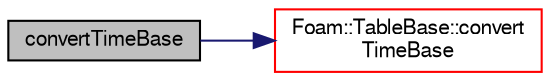 digraph "convertTimeBase"
{
  bgcolor="transparent";
  edge [fontname="FreeSans",fontsize="10",labelfontname="FreeSans",labelfontsize="10"];
  node [fontname="FreeSans",fontsize="10",shape=record];
  rankdir="LR";
  Node1 [label="convertTimeBase",height=0.2,width=0.4,color="black", fillcolor="grey75", style="filled" fontcolor="black"];
  Node1 -> Node2 [color="midnightblue",fontsize="10",style="solid",fontname="FreeSans"];
  Node2 [label="Foam::TableBase::convert\lTimeBase",height=0.2,width=0.4,color="red",URL="$a02479.html#af4b04bcaf124d852d36e028312c3c9a6",tooltip="Convert time. "];
}
